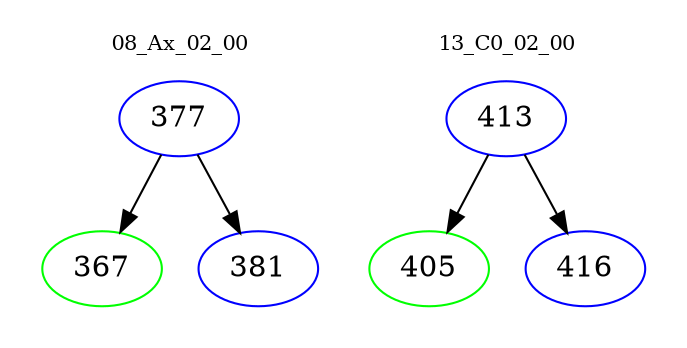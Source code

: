 digraph{
subgraph cluster_0 {
color = white
label = "08_Ax_02_00";
fontsize=10;
T0_377 [label="377", color="blue"]
T0_377 -> T0_367 [color="black"]
T0_367 [label="367", color="green"]
T0_377 -> T0_381 [color="black"]
T0_381 [label="381", color="blue"]
}
subgraph cluster_1 {
color = white
label = "13_C0_02_00";
fontsize=10;
T1_413 [label="413", color="blue"]
T1_413 -> T1_405 [color="black"]
T1_405 [label="405", color="green"]
T1_413 -> T1_416 [color="black"]
T1_416 [label="416", color="blue"]
}
}
